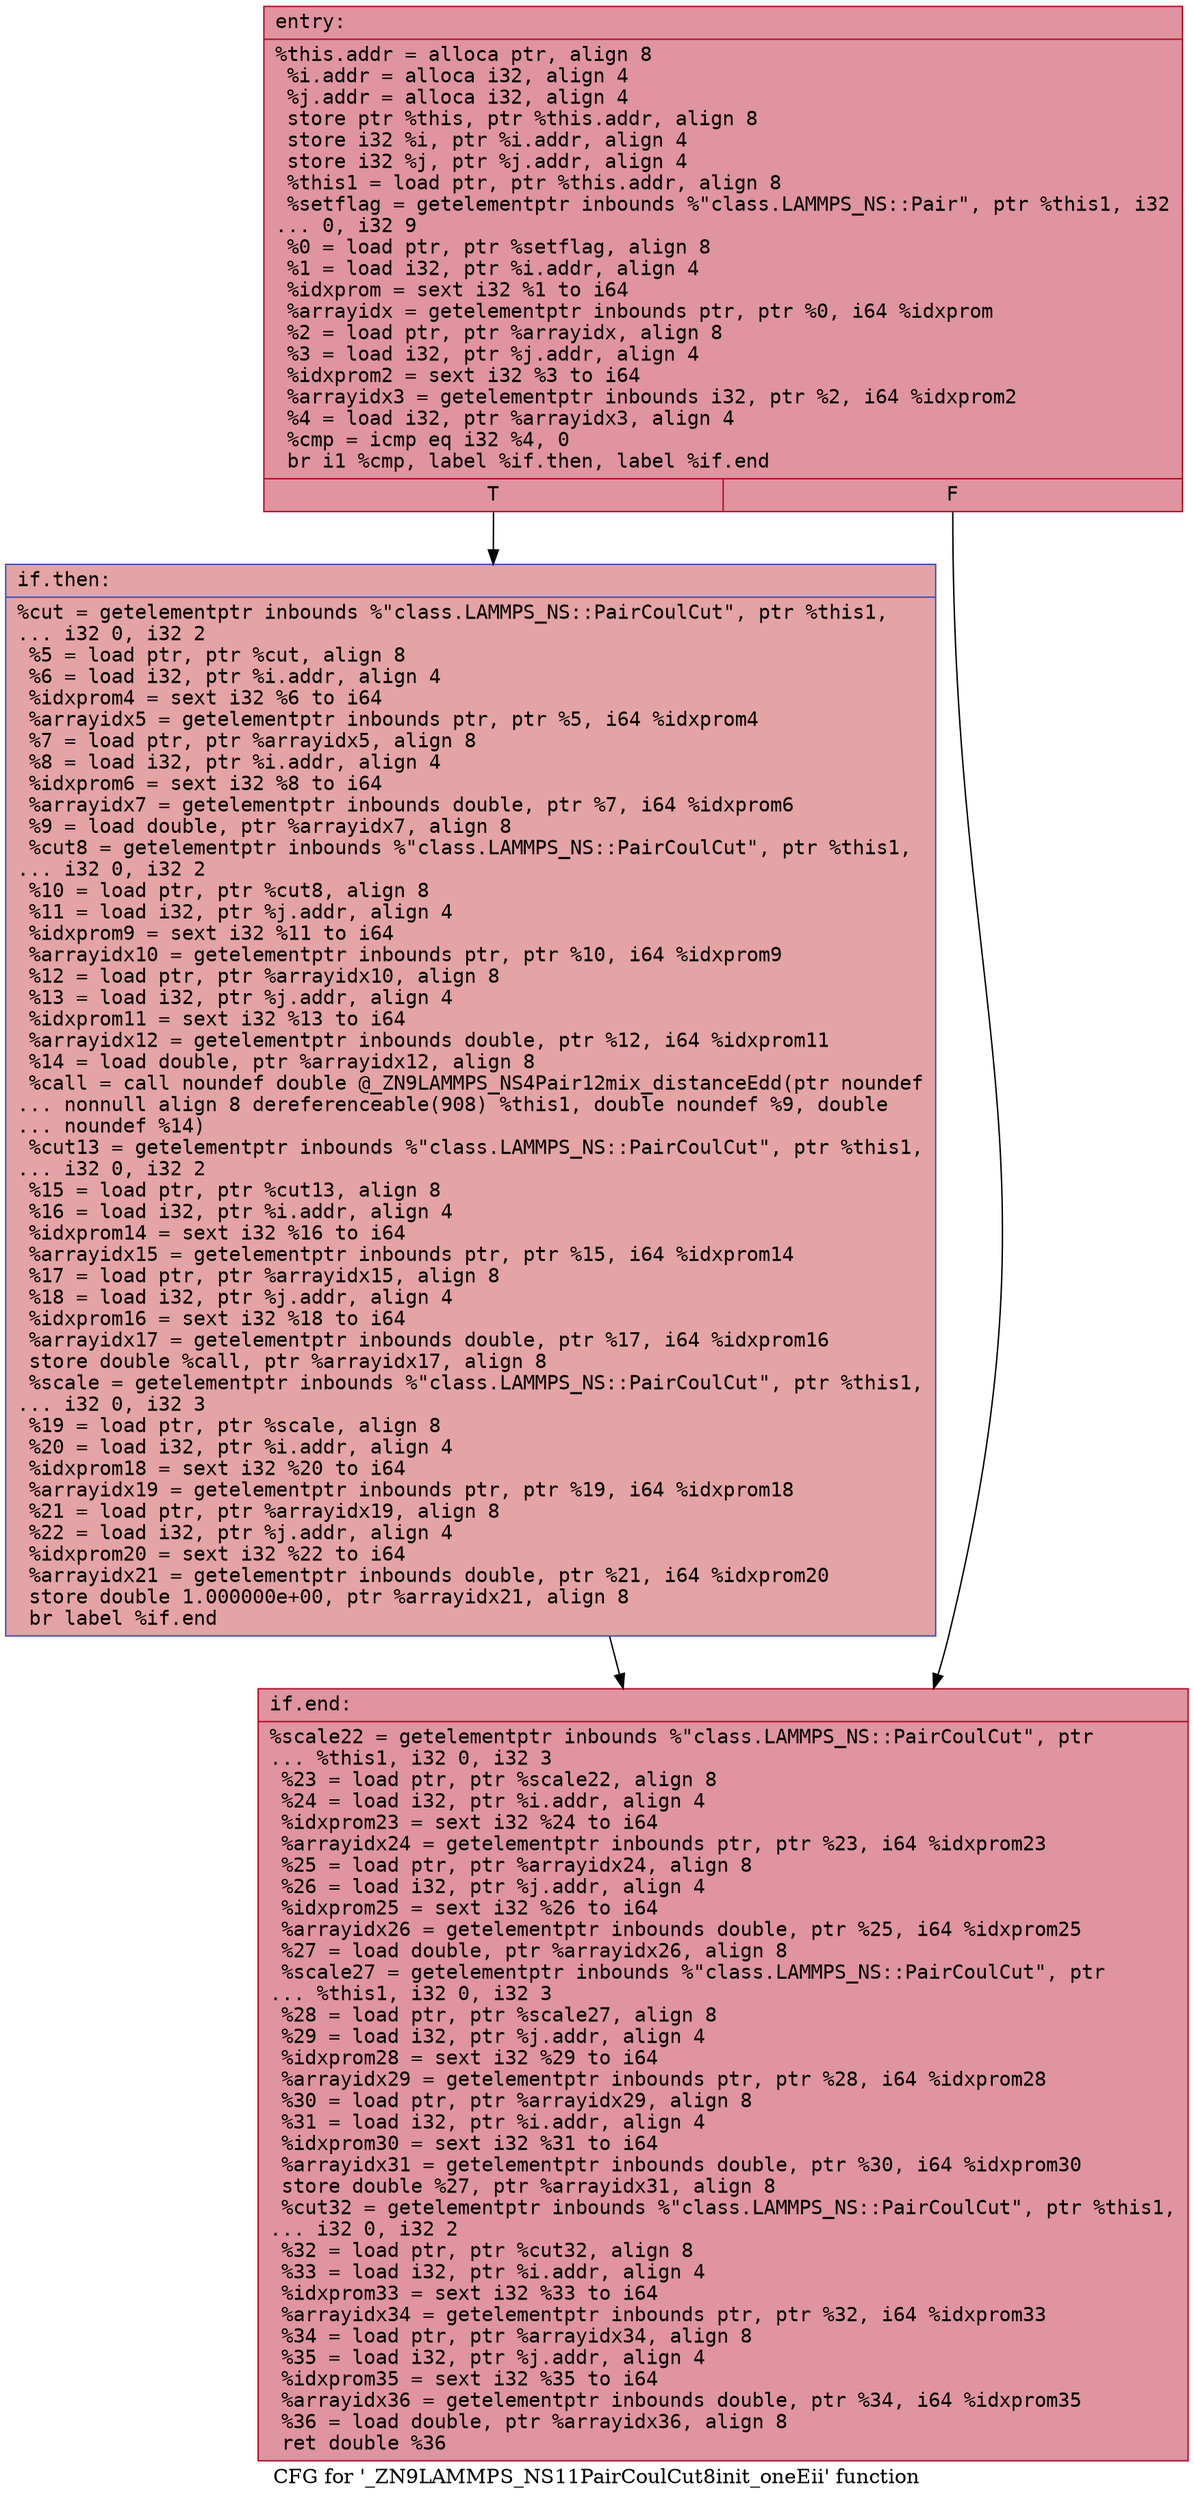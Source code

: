 digraph "CFG for '_ZN9LAMMPS_NS11PairCoulCut8init_oneEii' function" {
	label="CFG for '_ZN9LAMMPS_NS11PairCoulCut8init_oneEii' function";

	Node0x56011ebdf570 [shape=record,color="#b70d28ff", style=filled, fillcolor="#b70d2870" fontname="Courier",label="{entry:\l|  %this.addr = alloca ptr, align 8\l  %i.addr = alloca i32, align 4\l  %j.addr = alloca i32, align 4\l  store ptr %this, ptr %this.addr, align 8\l  store i32 %i, ptr %i.addr, align 4\l  store i32 %j, ptr %j.addr, align 4\l  %this1 = load ptr, ptr %this.addr, align 8\l  %setflag = getelementptr inbounds %\"class.LAMMPS_NS::Pair\", ptr %this1, i32\l... 0, i32 9\l  %0 = load ptr, ptr %setflag, align 8\l  %1 = load i32, ptr %i.addr, align 4\l  %idxprom = sext i32 %1 to i64\l  %arrayidx = getelementptr inbounds ptr, ptr %0, i64 %idxprom\l  %2 = load ptr, ptr %arrayidx, align 8\l  %3 = load i32, ptr %j.addr, align 4\l  %idxprom2 = sext i32 %3 to i64\l  %arrayidx3 = getelementptr inbounds i32, ptr %2, i64 %idxprom2\l  %4 = load i32, ptr %arrayidx3, align 4\l  %cmp = icmp eq i32 %4, 0\l  br i1 %cmp, label %if.then, label %if.end\l|{<s0>T|<s1>F}}"];
	Node0x56011ebdf570:s0 -> Node0x56011ebe01d0[tooltip="entry -> if.then\nProbability 37.50%" ];
	Node0x56011ebdf570:s1 -> Node0x56011ebe0240[tooltip="entry -> if.end\nProbability 62.50%" ];
	Node0x56011ebe01d0 [shape=record,color="#3d50c3ff", style=filled, fillcolor="#c32e3170" fontname="Courier",label="{if.then:\l|  %cut = getelementptr inbounds %\"class.LAMMPS_NS::PairCoulCut\", ptr %this1,\l... i32 0, i32 2\l  %5 = load ptr, ptr %cut, align 8\l  %6 = load i32, ptr %i.addr, align 4\l  %idxprom4 = sext i32 %6 to i64\l  %arrayidx5 = getelementptr inbounds ptr, ptr %5, i64 %idxprom4\l  %7 = load ptr, ptr %arrayidx5, align 8\l  %8 = load i32, ptr %i.addr, align 4\l  %idxprom6 = sext i32 %8 to i64\l  %arrayidx7 = getelementptr inbounds double, ptr %7, i64 %idxprom6\l  %9 = load double, ptr %arrayidx7, align 8\l  %cut8 = getelementptr inbounds %\"class.LAMMPS_NS::PairCoulCut\", ptr %this1,\l... i32 0, i32 2\l  %10 = load ptr, ptr %cut8, align 8\l  %11 = load i32, ptr %j.addr, align 4\l  %idxprom9 = sext i32 %11 to i64\l  %arrayidx10 = getelementptr inbounds ptr, ptr %10, i64 %idxprom9\l  %12 = load ptr, ptr %arrayidx10, align 8\l  %13 = load i32, ptr %j.addr, align 4\l  %idxprom11 = sext i32 %13 to i64\l  %arrayidx12 = getelementptr inbounds double, ptr %12, i64 %idxprom11\l  %14 = load double, ptr %arrayidx12, align 8\l  %call = call noundef double @_ZN9LAMMPS_NS4Pair12mix_distanceEdd(ptr noundef\l... nonnull align 8 dereferenceable(908) %this1, double noundef %9, double\l... noundef %14)\l  %cut13 = getelementptr inbounds %\"class.LAMMPS_NS::PairCoulCut\", ptr %this1,\l... i32 0, i32 2\l  %15 = load ptr, ptr %cut13, align 8\l  %16 = load i32, ptr %i.addr, align 4\l  %idxprom14 = sext i32 %16 to i64\l  %arrayidx15 = getelementptr inbounds ptr, ptr %15, i64 %idxprom14\l  %17 = load ptr, ptr %arrayidx15, align 8\l  %18 = load i32, ptr %j.addr, align 4\l  %idxprom16 = sext i32 %18 to i64\l  %arrayidx17 = getelementptr inbounds double, ptr %17, i64 %idxprom16\l  store double %call, ptr %arrayidx17, align 8\l  %scale = getelementptr inbounds %\"class.LAMMPS_NS::PairCoulCut\", ptr %this1,\l... i32 0, i32 3\l  %19 = load ptr, ptr %scale, align 8\l  %20 = load i32, ptr %i.addr, align 4\l  %idxprom18 = sext i32 %20 to i64\l  %arrayidx19 = getelementptr inbounds ptr, ptr %19, i64 %idxprom18\l  %21 = load ptr, ptr %arrayidx19, align 8\l  %22 = load i32, ptr %j.addr, align 4\l  %idxprom20 = sext i32 %22 to i64\l  %arrayidx21 = getelementptr inbounds double, ptr %21, i64 %idxprom20\l  store double 1.000000e+00, ptr %arrayidx21, align 8\l  br label %if.end\l}"];
	Node0x56011ebe01d0 -> Node0x56011ebe0240[tooltip="if.then -> if.end\nProbability 100.00%" ];
	Node0x56011ebe0240 [shape=record,color="#b70d28ff", style=filled, fillcolor="#b70d2870" fontname="Courier",label="{if.end:\l|  %scale22 = getelementptr inbounds %\"class.LAMMPS_NS::PairCoulCut\", ptr\l... %this1, i32 0, i32 3\l  %23 = load ptr, ptr %scale22, align 8\l  %24 = load i32, ptr %i.addr, align 4\l  %idxprom23 = sext i32 %24 to i64\l  %arrayidx24 = getelementptr inbounds ptr, ptr %23, i64 %idxprom23\l  %25 = load ptr, ptr %arrayidx24, align 8\l  %26 = load i32, ptr %j.addr, align 4\l  %idxprom25 = sext i32 %26 to i64\l  %arrayidx26 = getelementptr inbounds double, ptr %25, i64 %idxprom25\l  %27 = load double, ptr %arrayidx26, align 8\l  %scale27 = getelementptr inbounds %\"class.LAMMPS_NS::PairCoulCut\", ptr\l... %this1, i32 0, i32 3\l  %28 = load ptr, ptr %scale27, align 8\l  %29 = load i32, ptr %j.addr, align 4\l  %idxprom28 = sext i32 %29 to i64\l  %arrayidx29 = getelementptr inbounds ptr, ptr %28, i64 %idxprom28\l  %30 = load ptr, ptr %arrayidx29, align 8\l  %31 = load i32, ptr %i.addr, align 4\l  %idxprom30 = sext i32 %31 to i64\l  %arrayidx31 = getelementptr inbounds double, ptr %30, i64 %idxprom30\l  store double %27, ptr %arrayidx31, align 8\l  %cut32 = getelementptr inbounds %\"class.LAMMPS_NS::PairCoulCut\", ptr %this1,\l... i32 0, i32 2\l  %32 = load ptr, ptr %cut32, align 8\l  %33 = load i32, ptr %i.addr, align 4\l  %idxprom33 = sext i32 %33 to i64\l  %arrayidx34 = getelementptr inbounds ptr, ptr %32, i64 %idxprom33\l  %34 = load ptr, ptr %arrayidx34, align 8\l  %35 = load i32, ptr %j.addr, align 4\l  %idxprom35 = sext i32 %35 to i64\l  %arrayidx36 = getelementptr inbounds double, ptr %34, i64 %idxprom35\l  %36 = load double, ptr %arrayidx36, align 8\l  ret double %36\l}"];
}
